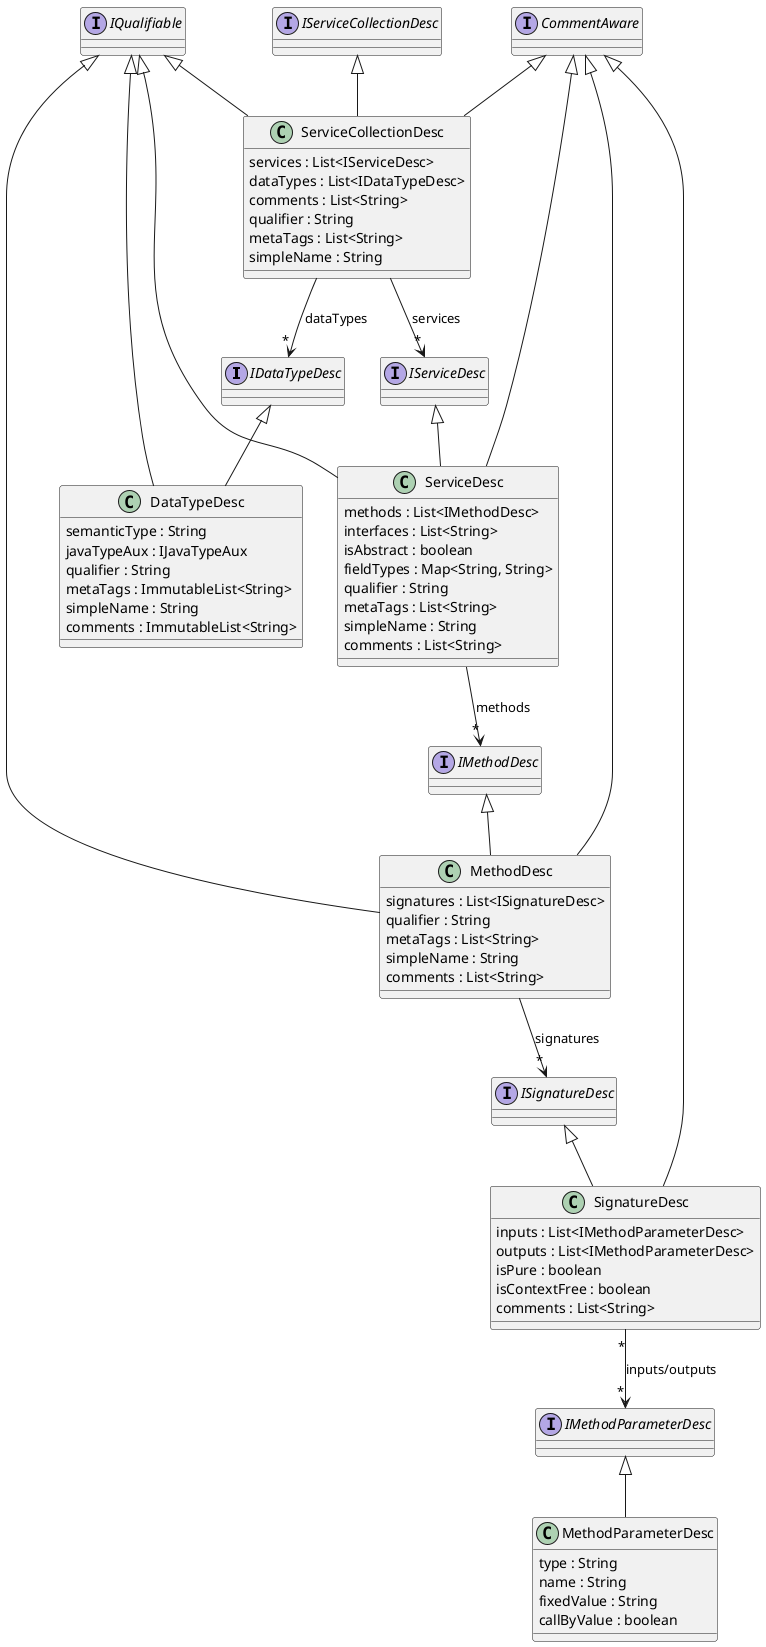@startuml

interface "IDataTypeDesc"

interface "IMethodDesc"

interface "IMethodParameterDesc"

interface "IQualifiable"

interface "IServiceCollectionDesc"

interface "IServiceDesc"

interface "ISignatureDesc"

interface "CommentAware"


class "MethodDesc" {
  signatures : List<ISignatureDesc>
  qualifier : String
  metaTags : List<String>
  simpleName : String
  comments : List<String>
}

class "MethodParameterDesc" {
  type : String
  name : String
  fixedValue : String
  callByValue : boolean
}

class "ServiceCollectionDesc" {
  services : List<IServiceDesc>
  dataTypes : List<IDataTypeDesc>
  comments : List<String>
  qualifier : String
  metaTags : List<String>
  simpleName : String
}

class "ServiceDesc" {
  methods : List<IMethodDesc>
  interfaces : List<String>
  isAbstract : boolean
  fieldTypes : Map<String, String>
  qualifier : String
  metaTags : List<String>
  simpleName : String
  comments : List<String>
}

class "SignatureDesc" {
  inputs : List<IMethodParameterDesc>
  outputs : List<IMethodParameterDesc>
  isPure : boolean
  isContextFree : boolean
  comments : List<String>
}

class "DataTypeDesc" {
  semanticType : String
  javaTypeAux : IJavaTypeAux
  qualifier : String
  metaTags : ImmutableList<String>
  simpleName : String
  comments : ImmutableList<String>
}

"CommentAware" <|-- "MethodDesc"
"CommentAware" <|-- "ServiceCollectionDesc"
"CommentAware" <|-- "ServiceDesc"
"CommentAware" <|-- "SignatureDesc"
"IMethodDesc" <|-- "MethodDesc"
"IMethodParameterDesc" <|-- "MethodParameterDesc"
"IQualifiable" <|-- "MethodDesc"
"IQualifiable" <|-- "ServiceCollectionDesc"
"IQualifiable" <|-- "ServiceDesc"
"IServiceCollectionDesc" <|-- "ServiceCollectionDesc"
"IServiceDesc" <|-- "ServiceDesc"
"ISignatureDesc" <|-- "SignatureDesc"
"MethodDesc" --> "*" "ISignatureDesc" : signatures
"ServiceCollectionDesc" --> "*" "IDataTypeDesc" : dataTypes
"ServiceCollectionDesc" --> "*" "IServiceDesc" : services
"ServiceDesc" --> "*" "IMethodDesc" : methods
"SignatureDesc" "*" --> "*" "IMethodParameterDesc" : inputs/outputs

"IDataTypeDesc" <|-- "DataTypeDesc"
"IQualifiable" <|-- "DataTypeDesc"

@enduml
